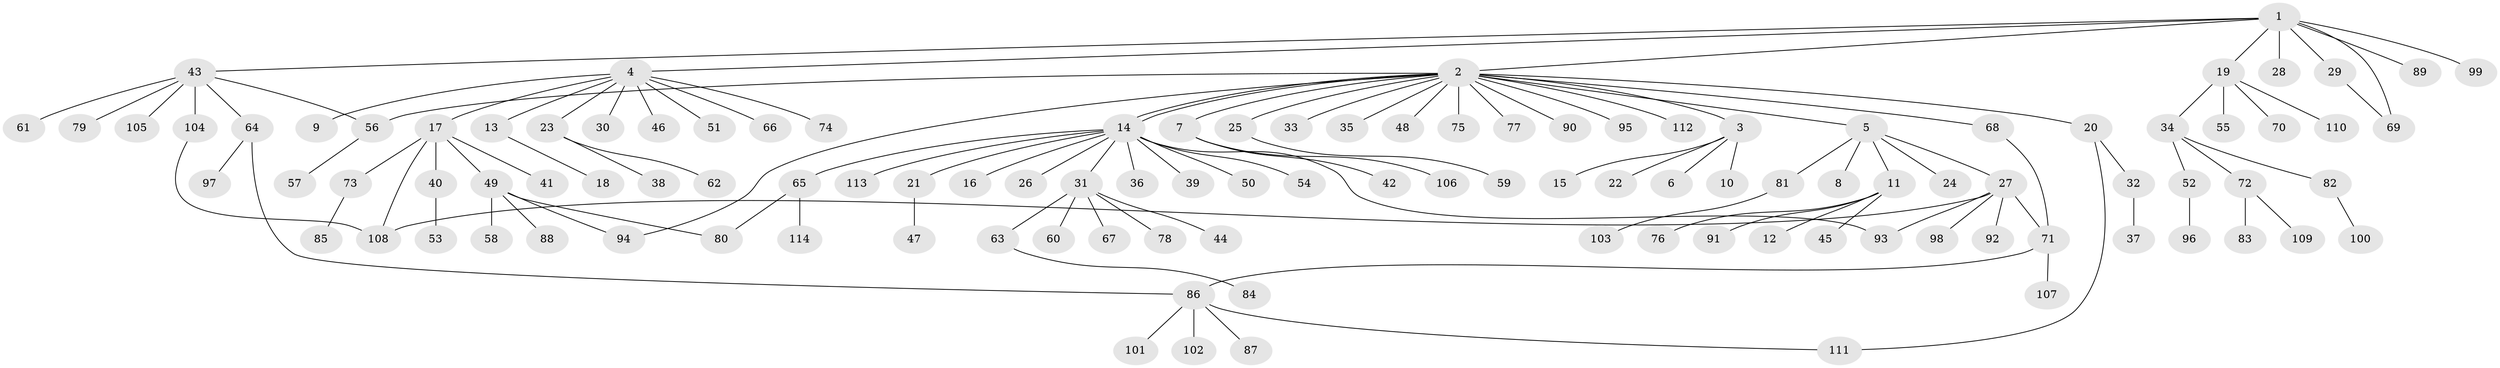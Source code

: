 // coarse degree distribution, {10: 0.044444444444444446, 16: 0.022222222222222223, 5: 0.022222222222222223, 4: 0.08888888888888889, 1: 0.7111111111111111, 2: 0.044444444444444446, 3: 0.06666666666666667}
// Generated by graph-tools (version 1.1) at 2025/18/03/04/25 18:18:01]
// undirected, 114 vertices, 124 edges
graph export_dot {
graph [start="1"]
  node [color=gray90,style=filled];
  1;
  2;
  3;
  4;
  5;
  6;
  7;
  8;
  9;
  10;
  11;
  12;
  13;
  14;
  15;
  16;
  17;
  18;
  19;
  20;
  21;
  22;
  23;
  24;
  25;
  26;
  27;
  28;
  29;
  30;
  31;
  32;
  33;
  34;
  35;
  36;
  37;
  38;
  39;
  40;
  41;
  42;
  43;
  44;
  45;
  46;
  47;
  48;
  49;
  50;
  51;
  52;
  53;
  54;
  55;
  56;
  57;
  58;
  59;
  60;
  61;
  62;
  63;
  64;
  65;
  66;
  67;
  68;
  69;
  70;
  71;
  72;
  73;
  74;
  75;
  76;
  77;
  78;
  79;
  80;
  81;
  82;
  83;
  84;
  85;
  86;
  87;
  88;
  89;
  90;
  91;
  92;
  93;
  94;
  95;
  96;
  97;
  98;
  99;
  100;
  101;
  102;
  103;
  104;
  105;
  106;
  107;
  108;
  109;
  110;
  111;
  112;
  113;
  114;
  1 -- 2;
  1 -- 4;
  1 -- 19;
  1 -- 28;
  1 -- 29;
  1 -- 43;
  1 -- 69;
  1 -- 89;
  1 -- 99;
  2 -- 3;
  2 -- 5;
  2 -- 7;
  2 -- 14;
  2 -- 14;
  2 -- 20;
  2 -- 25;
  2 -- 33;
  2 -- 35;
  2 -- 48;
  2 -- 56;
  2 -- 68;
  2 -- 75;
  2 -- 77;
  2 -- 90;
  2 -- 94;
  2 -- 95;
  2 -- 112;
  3 -- 6;
  3 -- 10;
  3 -- 15;
  3 -- 22;
  4 -- 9;
  4 -- 13;
  4 -- 17;
  4 -- 23;
  4 -- 30;
  4 -- 46;
  4 -- 51;
  4 -- 66;
  4 -- 74;
  5 -- 8;
  5 -- 11;
  5 -- 24;
  5 -- 27;
  5 -- 81;
  7 -- 42;
  7 -- 106;
  11 -- 12;
  11 -- 45;
  11 -- 76;
  11 -- 91;
  13 -- 18;
  14 -- 16;
  14 -- 21;
  14 -- 26;
  14 -- 31;
  14 -- 36;
  14 -- 39;
  14 -- 50;
  14 -- 54;
  14 -- 65;
  14 -- 93;
  14 -- 113;
  17 -- 40;
  17 -- 41;
  17 -- 49;
  17 -- 73;
  17 -- 108;
  19 -- 34;
  19 -- 55;
  19 -- 70;
  19 -- 110;
  20 -- 32;
  20 -- 111;
  21 -- 47;
  23 -- 38;
  23 -- 62;
  25 -- 59;
  27 -- 71;
  27 -- 92;
  27 -- 93;
  27 -- 98;
  27 -- 108;
  29 -- 69;
  31 -- 44;
  31 -- 60;
  31 -- 63;
  31 -- 67;
  31 -- 78;
  32 -- 37;
  34 -- 52;
  34 -- 72;
  34 -- 82;
  40 -- 53;
  43 -- 56;
  43 -- 61;
  43 -- 64;
  43 -- 79;
  43 -- 104;
  43 -- 105;
  49 -- 58;
  49 -- 80;
  49 -- 88;
  49 -- 94;
  52 -- 96;
  56 -- 57;
  63 -- 84;
  64 -- 86;
  64 -- 97;
  65 -- 80;
  65 -- 114;
  68 -- 71;
  71 -- 86;
  71 -- 107;
  72 -- 83;
  72 -- 109;
  73 -- 85;
  81 -- 103;
  82 -- 100;
  86 -- 87;
  86 -- 101;
  86 -- 102;
  86 -- 111;
  104 -- 108;
}
